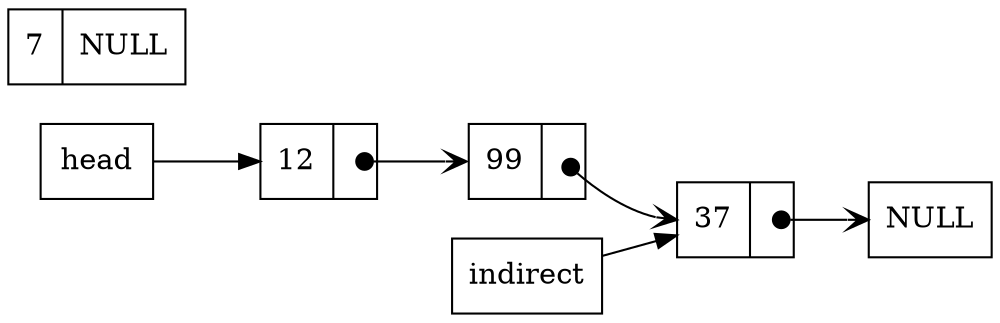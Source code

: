 digraph add_entry {
        rankdir=LR;
        node [shape=record];
        head [label= "head"];
        indirect [label = "indirect"];
        new_node [label="{  <data> 7 | <ref> NULL }"];
        a [label="{ <data> 12 | <ref>  }"];
        b [label="{ <data> 99 | <ref>  }"];
        c [label="{ <data> 37 | <ref>  }"];
        indirect -> c;
        head-> a;
        a:ref:c -> b:data [arrowhead=vee, arrowtail=dot, dir=both, tailclip=false];
        b:ref:c -> c:data [arrowhead=vee, arrowtail=dot, dir=both, tailclip=false];
        c:ref:c -> NULL      [arrowhead=vee, arrowtail=dot, dir=both, tailclip=false];
}
